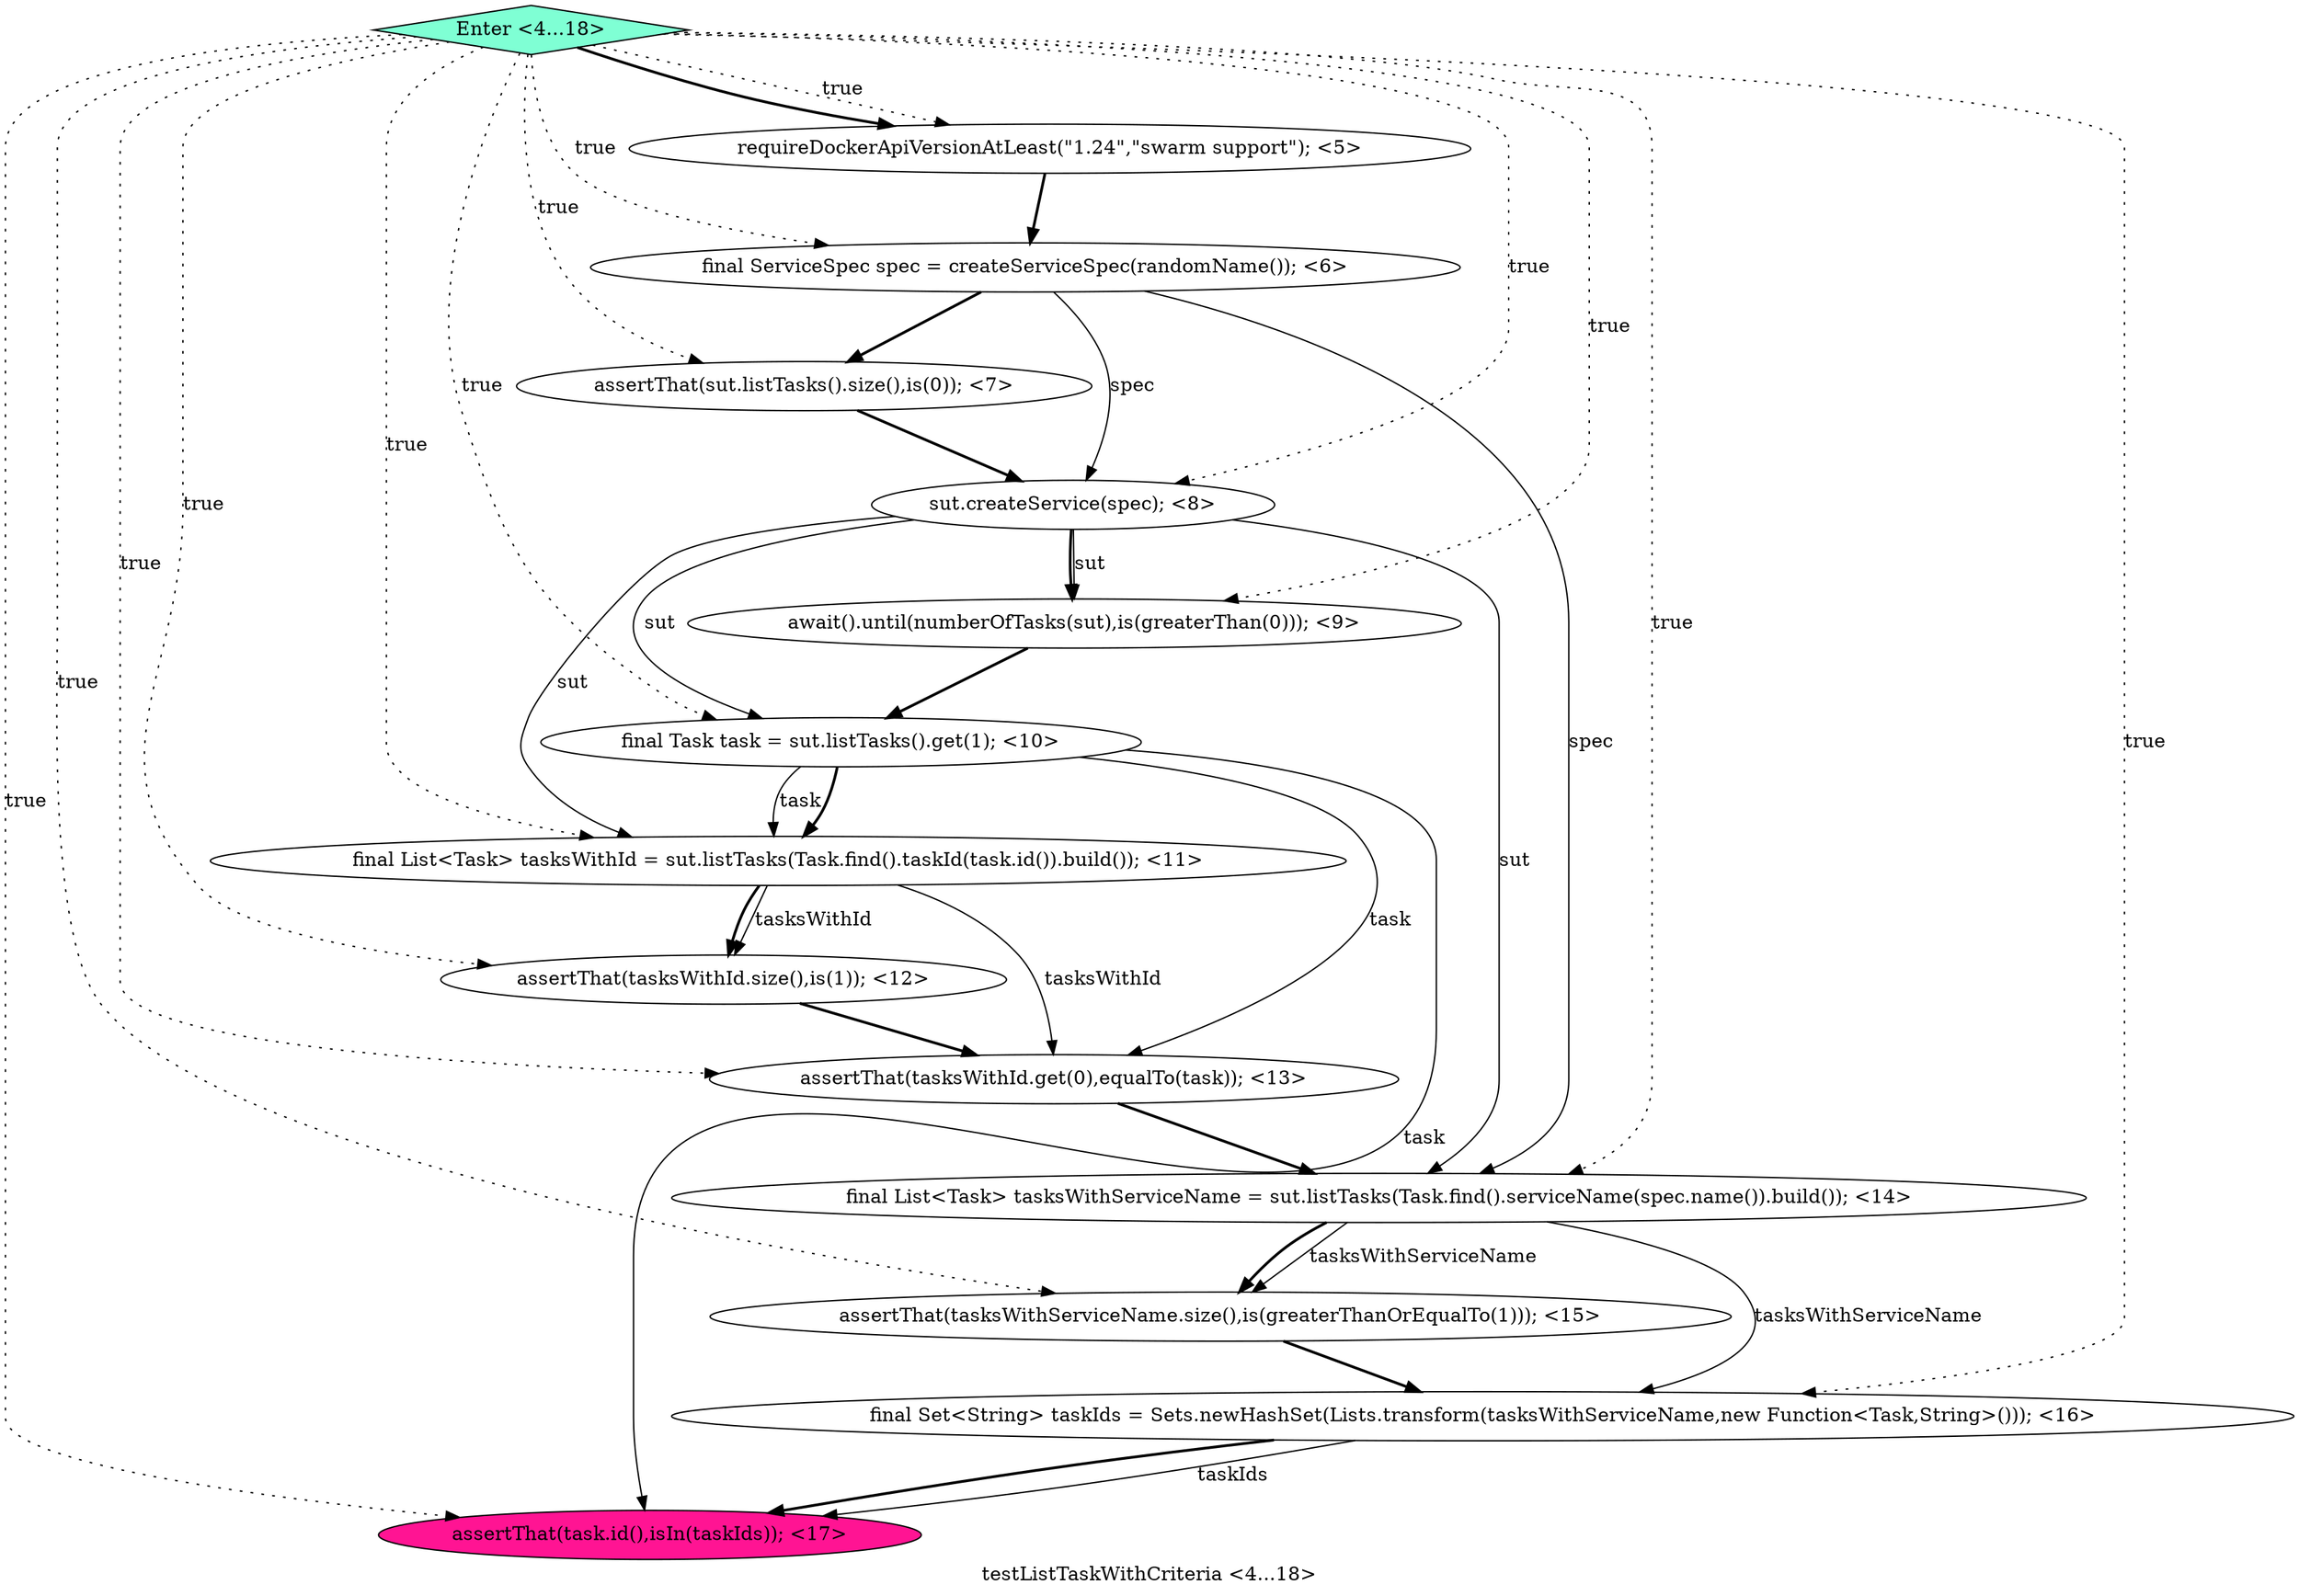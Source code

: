digraph PDG {
label = "testListTaskWithCriteria <4...18>";
0.12 [style = filled, label = "assertThat(task.id(),isIn(taskIds)); <17>", fillcolor = deeppink, shape = ellipse];
0.9 [style = filled, label = "final List<Task> tasksWithServiceName = sut.listTasks(Task.find().serviceName(spec.name()).build()); <14>", fillcolor = white, shape = ellipse];
0.0 [style = filled, label = "requireDockerApiVersionAtLeast(\"1.24\",\"swarm support\"); <5>", fillcolor = white, shape = ellipse];
0.2 [style = filled, label = "assertThat(sut.listTasks().size(),is(0)); <7>", fillcolor = white, shape = ellipse];
0.13 [style = filled, label = "Enter <4...18>", fillcolor = aquamarine, shape = diamond];
0.8 [style = filled, label = "assertThat(tasksWithId.get(0),equalTo(task)); <13>", fillcolor = white, shape = ellipse];
0.7 [style = filled, label = "assertThat(tasksWithId.size(),is(1)); <12>", fillcolor = white, shape = ellipse];
0.1 [style = filled, label = "final ServiceSpec spec = createServiceSpec(randomName()); <6>", fillcolor = white, shape = ellipse];
0.5 [style = filled, label = "final Task task = sut.listTasks().get(1); <10>", fillcolor = white, shape = ellipse];
0.10 [style = filled, label = "assertThat(tasksWithServiceName.size(),is(greaterThanOrEqualTo(1))); <15>", fillcolor = white, shape = ellipse];
0.4 [style = filled, label = "await().until(numberOfTasks(sut),is(greaterThan(0))); <9>", fillcolor = white, shape = ellipse];
0.6 [style = filled, label = "final List<Task> tasksWithId = sut.listTasks(Task.find().taskId(task.id()).build()); <11>", fillcolor = white, shape = ellipse];
0.11 [style = filled, label = "final Set<String> taskIds = Sets.newHashSet(Lists.transform(tasksWithServiceName,new Function<Task,String>())); <16>", fillcolor = white, shape = ellipse];
0.3 [style = filled, label = "sut.createService(spec); <8>", fillcolor = white, shape = ellipse];
0.0 -> 0.1 [style = bold, label=""];
0.1 -> 0.2 [style = bold, label=""];
0.1 -> 0.3 [style = solid, label="spec"];
0.1 -> 0.9 [style = solid, label="spec"];
0.2 -> 0.3 [style = bold, label=""];
0.3 -> 0.4 [style = solid, label="sut"];
0.3 -> 0.4 [style = bold, label=""];
0.3 -> 0.5 [style = solid, label="sut"];
0.3 -> 0.6 [style = solid, label="sut"];
0.3 -> 0.9 [style = solid, label="sut"];
0.4 -> 0.5 [style = bold, label=""];
0.5 -> 0.6 [style = solid, label="task"];
0.5 -> 0.6 [style = bold, label=""];
0.5 -> 0.8 [style = solid, label="task"];
0.5 -> 0.12 [style = solid, label="task"];
0.6 -> 0.7 [style = solid, label="tasksWithId"];
0.6 -> 0.7 [style = bold, label=""];
0.6 -> 0.8 [style = solid, label="tasksWithId"];
0.7 -> 0.8 [style = bold, label=""];
0.8 -> 0.9 [style = bold, label=""];
0.9 -> 0.10 [style = solid, label="tasksWithServiceName"];
0.9 -> 0.10 [style = bold, label=""];
0.9 -> 0.11 [style = solid, label="tasksWithServiceName"];
0.10 -> 0.11 [style = bold, label=""];
0.11 -> 0.12 [style = solid, label="taskIds"];
0.11 -> 0.12 [style = bold, label=""];
0.13 -> 0.0 [style = dotted, label="true"];
0.13 -> 0.0 [style = bold, label=""];
0.13 -> 0.1 [style = dotted, label="true"];
0.13 -> 0.2 [style = dotted, label="true"];
0.13 -> 0.3 [style = dotted, label="true"];
0.13 -> 0.4 [style = dotted, label="true"];
0.13 -> 0.5 [style = dotted, label="true"];
0.13 -> 0.6 [style = dotted, label="true"];
0.13 -> 0.7 [style = dotted, label="true"];
0.13 -> 0.8 [style = dotted, label="true"];
0.13 -> 0.9 [style = dotted, label="true"];
0.13 -> 0.10 [style = dotted, label="true"];
0.13 -> 0.11 [style = dotted, label="true"];
0.13 -> 0.12 [style = dotted, label="true"];
}
